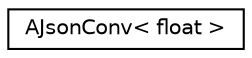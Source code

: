 digraph "Graphical Class Hierarchy"
{
 // LATEX_PDF_SIZE
  edge [fontname="Helvetica",fontsize="10",labelfontname="Helvetica",labelfontsize="10"];
  node [fontname="Helvetica",fontsize="10",shape=record];
  rankdir="LR";
  Node0 [label="AJsonConv\< float \>",height=0.2,width=0.4,color="black", fillcolor="white", style="filled",URL="$structAJsonConv_3_01float_01_4.html",tooltip=" "];
}

